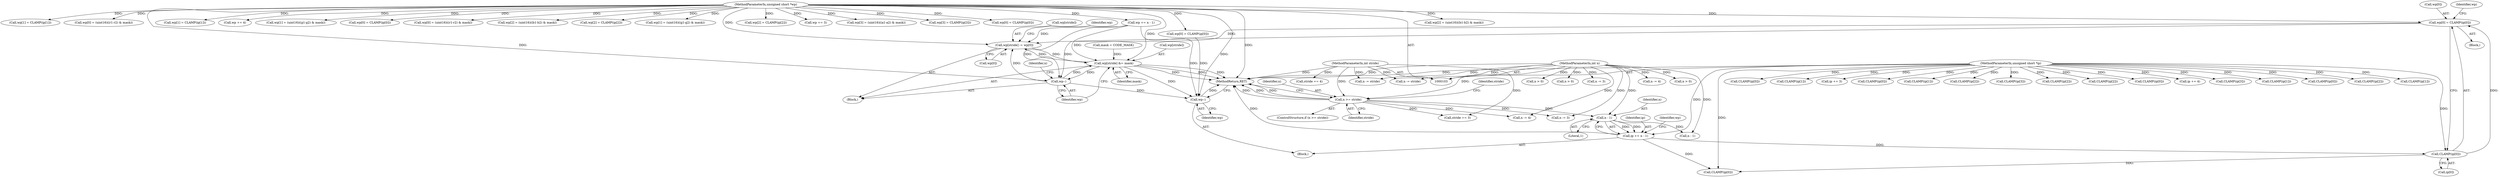 digraph "0_libtiff_83a4b92815ea04969d494416eaae3d4c6b338e4a#diff-c8b4b355f9b5c06d585b23138e1c185f@pointer" {
"1000405" [label="(Call,wp[0] = CLAMP(ip[0]))"];
"1000409" [label="(Call,CLAMP(ip[0]))"];
"1000385" [label="(Call,ip += n - 1)"];
"1000387" [label="(Call,n - 1)"];
"1000124" [label="(Call,n >= stride)"];
"1000105" [label="(MethodParameterIn,int n)"];
"1000106" [label="(MethodParameterIn,int stride)"];
"1000104" [label="(MethodParameterIn,unsigned short *ip)"];
"1000107" [label="(MethodParameterIn,unsigned short *wp)"];
"1000413" [label="(Call,wp[stride] -= wp[0])"];
"1000420" [label="(Call,wp[stride] &= mask)"];
"1000425" [label="(Call,wp--)"];
"1000440" [label="(Call,wp--)"];
"1000182" [label="(Call,CLAMP(ip[0]))"];
"1000242" [label="(Call,stride == 4)"];
"1000385" [label="(Call,ip += n - 1)"];
"1000349" [label="(Call,wp[2] = (uint16)((b1-b2) & mask))"];
"1000258" [label="(Call,wp[1] = CLAMP(ip[1]))"];
"1000186" [label="(Call,wp[0] = (uint16)((r1-r2) & mask))"];
"1000422" [label="(Identifier,wp)"];
"1000386" [label="(Identifier,ip)"];
"1000290" [label="(Call,n > 0)"];
"1000390" [label="(Call,wp += n - 1)"];
"1000441" [label="(Identifier,wp)"];
"1000124" [label="(Call,n >= stride)"];
"1000410" [label="(Call,ip[0])"];
"1000402" [label="(Block,)"];
"1000426" [label="(Identifier,wp)"];
"1000145" [label="(Call,wp[1] = CLAMP(ip[1]))"];
"1000395" [label="(Call,n -= stride)"];
"1000123" [label="(ControlStructure,if (n >= stride))"];
"1000325" [label="(Call,CLAMP(ip[1]))"];
"1000126" [label="(Identifier,stride)"];
"1000177" [label="(Call,ip += 3)"];
"1000252" [label="(Call,CLAMP(ip[0]))"];
"1000297" [label="(Call,wp += 4)"];
"1000167" [label="(Call,n > 0)"];
"1000206" [label="(Call,wp[1] = (uint16)((g1-g2) & mask))"];
"1000248" [label="(Call,wp[0] = CLAMP(ip[0]))"];
"1000171" [label="(Call,n -= 3)"];
"1000414" [label="(Call,wp[stride])"];
"1000120" [label="(Call,mask = CODE_MASK)"];
"1000432" [label="(Call,wp[0] = CLAMP(ip[0]))"];
"1000406" [label="(Call,wp[0])"];
"1000309" [label="(Call,wp[0] = (uint16)((r1-r2) & mask))"];
"1000428" [label="(Identifier,n)"];
"1000149" [label="(Call,CLAMP(ip[1]))"];
"1000272" [label="(Call,CLAMP(ip[2]))"];
"1000365" [label="(Call,CLAMP(ip[3]))"];
"1000226" [label="(Call,wp[2] = (uint16)((b1-b2) & mask))"];
"1000405" [label="(Call,wp[0] = CLAMP(ip[0]))"];
"1000425" [label="(Call,wp--)"];
"1000436" [label="(Call,CLAMP(ip[0]))"];
"1000387" [label="(Call,n - 1)"];
"1000427" [label="(Call,n -= stride)"];
"1000345" [label="(Call,CLAMP(ip[2]))"];
"1000294" [label="(Call,n -= 4)"];
"1000130" [label="(Identifier,stride)"];
"1000222" [label="(Call,CLAMP(ip[2]))"];
"1000155" [label="(Call,wp[2] = CLAMP(ip[2]))"];
"1000104" [label="(MethodParameterIn,unsigned short *ip)"];
"1000305" [label="(Call,CLAMP(ip[0]))"];
"1000409" [label="(Call,CLAMP(ip[0]))"];
"1000300" [label="(Call,ip += 4)"];
"1000107" [label="(MethodParameterIn,unsigned short *wp)"];
"1000421" [label="(Call,wp[stride])"];
"1000106" [label="(MethodParameterIn,int stride)"];
"1000282" [label="(Call,CLAMP(ip[3]))"];
"1000329" [label="(Call,wp[1] = (uint16)((g1-g2) & mask))"];
"1000268" [label="(Call,wp[2] = CLAMP(ip[2]))"];
"1000174" [label="(Call,wp += 3)"];
"1000420" [label="(Call,wp[stride] &= mask)"];
"1000417" [label="(Call,wp[0])"];
"1000105" [label="(MethodParameterIn,int n)"];
"1000262" [label="(Call,CLAMP(ip[1]))"];
"1000403" [label="(Block,)"];
"1000389" [label="(Literal,1)"];
"1000384" [label="(Block,)"];
"1000392" [label="(Call,n - 1)"];
"1000369" [label="(Call,wp[3] = (uint16)((a1-a2) & mask))"];
"1000278" [label="(Call,wp[3] = CLAMP(ip[3]))"];
"1000139" [label="(Call,CLAMP(ip[0]))"];
"1000388" [label="(Identifier,n)"];
"1000413" [label="(Call,wp[stride] -= wp[0])"];
"1000424" [label="(Identifier,mask)"];
"1000286" [label="(Call,n -= 4)"];
"1000135" [label="(Call,wp[0] = CLAMP(ip[0]))"];
"1000391" [label="(Identifier,wp)"];
"1000129" [label="(Call,stride == 3)"];
"1000159" [label="(Call,CLAMP(ip[2]))"];
"1000125" [label="(Identifier,n)"];
"1000163" [label="(Call,n -= 3)"];
"1000202" [label="(Call,CLAMP(ip[1]))"];
"1000399" [label="(Call,n > 0)"];
"1000440" [label="(Call,wp--)"];
"1000415" [label="(Identifier,wp)"];
"1000442" [label="(MethodReturn,RET)"];
"1000405" -> "1000403"  [label="AST: "];
"1000405" -> "1000409"  [label="CFG: "];
"1000406" -> "1000405"  [label="AST: "];
"1000409" -> "1000405"  [label="AST: "];
"1000415" -> "1000405"  [label="CFG: "];
"1000409" -> "1000405"  [label="DDG: "];
"1000107" -> "1000405"  [label="DDG: "];
"1000405" -> "1000413"  [label="DDG: "];
"1000405" -> "1000425"  [label="DDG: "];
"1000409" -> "1000410"  [label="CFG: "];
"1000410" -> "1000409"  [label="AST: "];
"1000385" -> "1000409"  [label="DDG: "];
"1000104" -> "1000409"  [label="DDG: "];
"1000409" -> "1000436"  [label="DDG: "];
"1000385" -> "1000384"  [label="AST: "];
"1000385" -> "1000387"  [label="CFG: "];
"1000386" -> "1000385"  [label="AST: "];
"1000387" -> "1000385"  [label="AST: "];
"1000391" -> "1000385"  [label="CFG: "];
"1000385" -> "1000442"  [label="DDG: "];
"1000387" -> "1000385"  [label="DDG: "];
"1000387" -> "1000385"  [label="DDG: "];
"1000104" -> "1000385"  [label="DDG: "];
"1000385" -> "1000436"  [label="DDG: "];
"1000387" -> "1000389"  [label="CFG: "];
"1000388" -> "1000387"  [label="AST: "];
"1000389" -> "1000387"  [label="AST: "];
"1000124" -> "1000387"  [label="DDG: "];
"1000105" -> "1000387"  [label="DDG: "];
"1000387" -> "1000392"  [label="DDG: "];
"1000124" -> "1000123"  [label="AST: "];
"1000124" -> "1000126"  [label="CFG: "];
"1000125" -> "1000124"  [label="AST: "];
"1000126" -> "1000124"  [label="AST: "];
"1000130" -> "1000124"  [label="CFG: "];
"1000442" -> "1000124"  [label="CFG: "];
"1000124" -> "1000442"  [label="DDG: "];
"1000124" -> "1000442"  [label="DDG: "];
"1000124" -> "1000442"  [label="DDG: "];
"1000105" -> "1000124"  [label="DDG: "];
"1000106" -> "1000124"  [label="DDG: "];
"1000124" -> "1000129"  [label="DDG: "];
"1000124" -> "1000163"  [label="DDG: "];
"1000124" -> "1000286"  [label="DDG: "];
"1000105" -> "1000103"  [label="AST: "];
"1000105" -> "1000442"  [label="DDG: "];
"1000105" -> "1000163"  [label="DDG: "];
"1000105" -> "1000167"  [label="DDG: "];
"1000105" -> "1000171"  [label="DDG: "];
"1000105" -> "1000286"  [label="DDG: "];
"1000105" -> "1000290"  [label="DDG: "];
"1000105" -> "1000294"  [label="DDG: "];
"1000105" -> "1000392"  [label="DDG: "];
"1000105" -> "1000395"  [label="DDG: "];
"1000105" -> "1000399"  [label="DDG: "];
"1000105" -> "1000427"  [label="DDG: "];
"1000106" -> "1000103"  [label="AST: "];
"1000106" -> "1000442"  [label="DDG: "];
"1000106" -> "1000129"  [label="DDG: "];
"1000106" -> "1000242"  [label="DDG: "];
"1000106" -> "1000395"  [label="DDG: "];
"1000106" -> "1000427"  [label="DDG: "];
"1000104" -> "1000103"  [label="AST: "];
"1000104" -> "1000442"  [label="DDG: "];
"1000104" -> "1000139"  [label="DDG: "];
"1000104" -> "1000149"  [label="DDG: "];
"1000104" -> "1000159"  [label="DDG: "];
"1000104" -> "1000177"  [label="DDG: "];
"1000104" -> "1000182"  [label="DDG: "];
"1000104" -> "1000202"  [label="DDG: "];
"1000104" -> "1000222"  [label="DDG: "];
"1000104" -> "1000252"  [label="DDG: "];
"1000104" -> "1000262"  [label="DDG: "];
"1000104" -> "1000272"  [label="DDG: "];
"1000104" -> "1000282"  [label="DDG: "];
"1000104" -> "1000300"  [label="DDG: "];
"1000104" -> "1000305"  [label="DDG: "];
"1000104" -> "1000325"  [label="DDG: "];
"1000104" -> "1000345"  [label="DDG: "];
"1000104" -> "1000365"  [label="DDG: "];
"1000104" -> "1000436"  [label="DDG: "];
"1000107" -> "1000103"  [label="AST: "];
"1000107" -> "1000442"  [label="DDG: "];
"1000107" -> "1000135"  [label="DDG: "];
"1000107" -> "1000145"  [label="DDG: "];
"1000107" -> "1000155"  [label="DDG: "];
"1000107" -> "1000174"  [label="DDG: "];
"1000107" -> "1000186"  [label="DDG: "];
"1000107" -> "1000206"  [label="DDG: "];
"1000107" -> "1000226"  [label="DDG: "];
"1000107" -> "1000248"  [label="DDG: "];
"1000107" -> "1000258"  [label="DDG: "];
"1000107" -> "1000268"  [label="DDG: "];
"1000107" -> "1000278"  [label="DDG: "];
"1000107" -> "1000297"  [label="DDG: "];
"1000107" -> "1000309"  [label="DDG: "];
"1000107" -> "1000329"  [label="DDG: "];
"1000107" -> "1000349"  [label="DDG: "];
"1000107" -> "1000369"  [label="DDG: "];
"1000107" -> "1000390"  [label="DDG: "];
"1000107" -> "1000413"  [label="DDG: "];
"1000107" -> "1000420"  [label="DDG: "];
"1000107" -> "1000425"  [label="DDG: "];
"1000107" -> "1000432"  [label="DDG: "];
"1000107" -> "1000440"  [label="DDG: "];
"1000413" -> "1000402"  [label="AST: "];
"1000413" -> "1000417"  [label="CFG: "];
"1000414" -> "1000413"  [label="AST: "];
"1000417" -> "1000413"  [label="AST: "];
"1000422" -> "1000413"  [label="CFG: "];
"1000425" -> "1000413"  [label="DDG: "];
"1000390" -> "1000413"  [label="DDG: "];
"1000420" -> "1000413"  [label="DDG: "];
"1000413" -> "1000420"  [label="DDG: "];
"1000420" -> "1000402"  [label="AST: "];
"1000420" -> "1000424"  [label="CFG: "];
"1000421" -> "1000420"  [label="AST: "];
"1000424" -> "1000420"  [label="AST: "];
"1000426" -> "1000420"  [label="CFG: "];
"1000420" -> "1000442"  [label="DDG: "];
"1000420" -> "1000442"  [label="DDG: "];
"1000420" -> "1000442"  [label="DDG: "];
"1000390" -> "1000420"  [label="DDG: "];
"1000425" -> "1000420"  [label="DDG: "];
"1000120" -> "1000420"  [label="DDG: "];
"1000420" -> "1000425"  [label="DDG: "];
"1000420" -> "1000440"  [label="DDG: "];
"1000425" -> "1000402"  [label="AST: "];
"1000425" -> "1000426"  [label="CFG: "];
"1000426" -> "1000425"  [label="AST: "];
"1000428" -> "1000425"  [label="CFG: "];
"1000390" -> "1000425"  [label="DDG: "];
"1000425" -> "1000440"  [label="DDG: "];
"1000440" -> "1000384"  [label="AST: "];
"1000440" -> "1000441"  [label="CFG: "];
"1000441" -> "1000440"  [label="AST: "];
"1000442" -> "1000440"  [label="CFG: "];
"1000440" -> "1000442"  [label="DDG: "];
"1000432" -> "1000440"  [label="DDG: "];
"1000390" -> "1000440"  [label="DDG: "];
}
